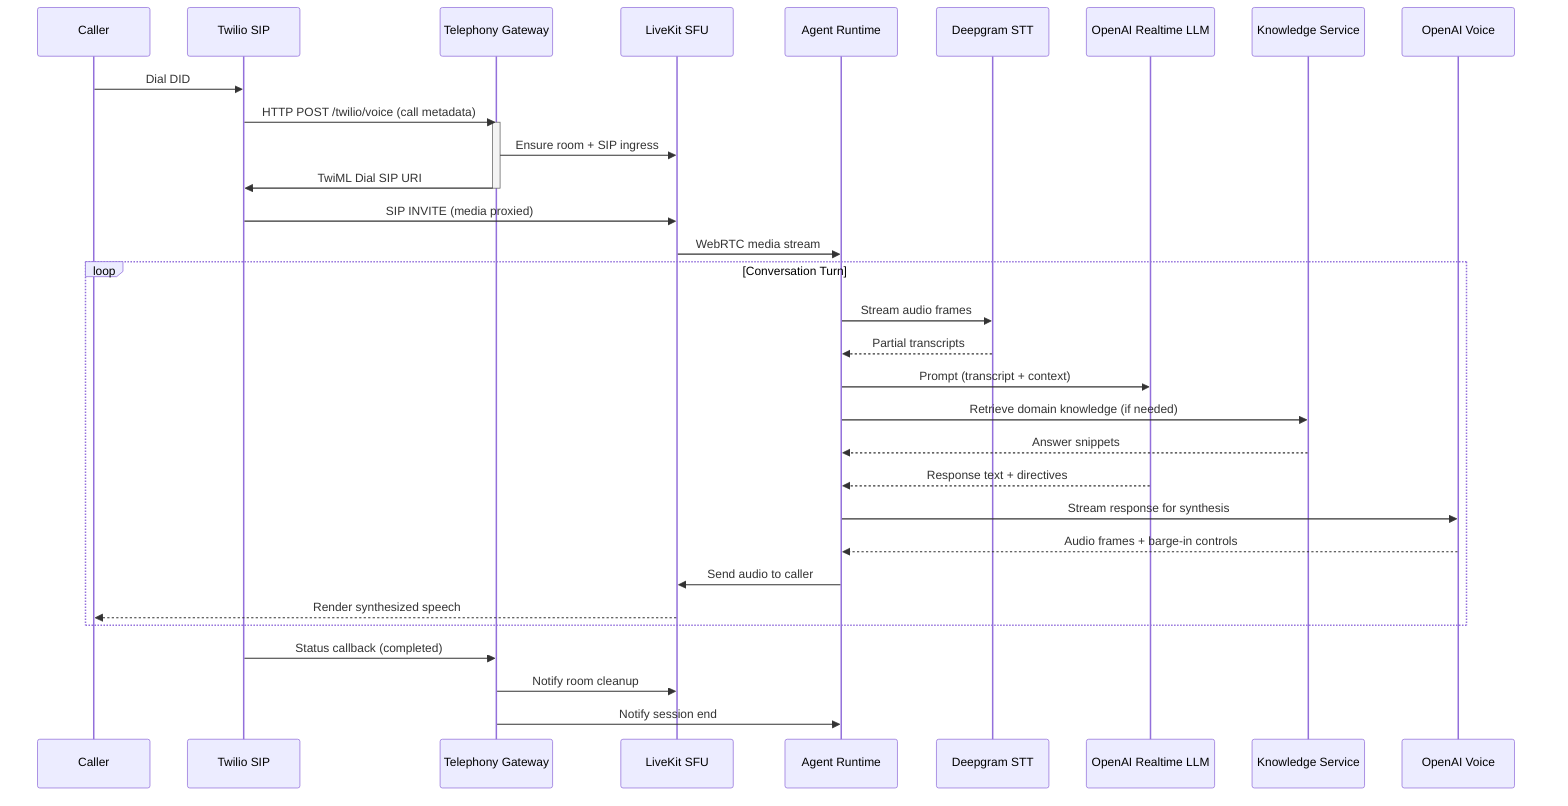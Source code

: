 sequenceDiagram
  participant Caller
  participant Twilio as Twilio SIP
  participant Gateway as Telephony Gateway
  participant LiveKit as LiveKit SFU
  participant Agent as Agent Runtime
  participant STT as Deepgram STT
  participant LLM as OpenAI Realtime LLM
  participant KB as Knowledge Service
  participant TTS as OpenAI Voice

  Caller->>Twilio: Dial DID
  Twilio->>Gateway: HTTP POST /twilio/voice (call metadata)
  activate Gateway
  Gateway->>LiveKit: Ensure room + SIP ingress
  Gateway->>Twilio: TwiML Dial SIP URI
  deactivate Gateway

  Twilio->>LiveKit: SIP INVITE (media proxied)
  LiveKit->>Agent: WebRTC media stream

  loop Conversation Turn
    Agent->>STT: Stream audio frames
    STT-->>Agent: Partial transcripts
    Agent->>LLM: Prompt (transcript + context)
    Agent->>KB: Retrieve domain knowledge (if needed)
    KB-->>Agent: Answer snippets
    LLM-->>Agent: Response text + directives
    Agent->>TTS: Stream response for synthesis
    TTS-->>Agent: Audio frames + barge-in controls
    Agent->>LiveKit: Send audio to caller
    LiveKit-->>Caller: Render synthesized speech
  end

  Twilio->>Gateway: Status callback (completed)
  Gateway->>LiveKit: Notify room cleanup
  Gateway->>Agent: Notify session end